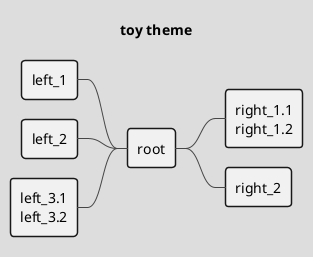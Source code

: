 ' Do not edit
' Theme Gallery
' autogenerated by script
'
@startmindmap
!theme toy
title toy theme
+ root
**:right_1.1
right_1.2;
++ right_2

left side

-- left_1
-- left_2
**:left_3.1
left_3.2;
@endmindmap

